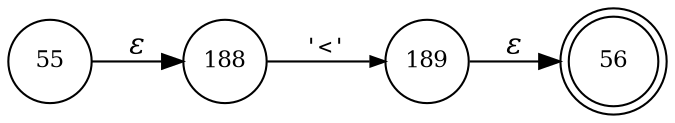 digraph ATN {
rankdir=LR;
s56[fontsize=11, label="56", shape=doublecircle, fixedsize=true, width=.6];
s55[fontsize=11,label="55", shape=circle, fixedsize=true, width=.55, peripheries=1];
s188[fontsize=11,label="188", shape=circle, fixedsize=true, width=.55, peripheries=1];
s189[fontsize=11,label="189", shape=circle, fixedsize=true, width=.55, peripheries=1];
s55 -> s188 [fontname="Times-Italic", label="&epsilon;"];
s188 -> s189 [fontsize=11, fontname="Courier", arrowsize=.7, label = "'<'", arrowhead = normal];
s189 -> s56 [fontname="Times-Italic", label="&epsilon;"];
}